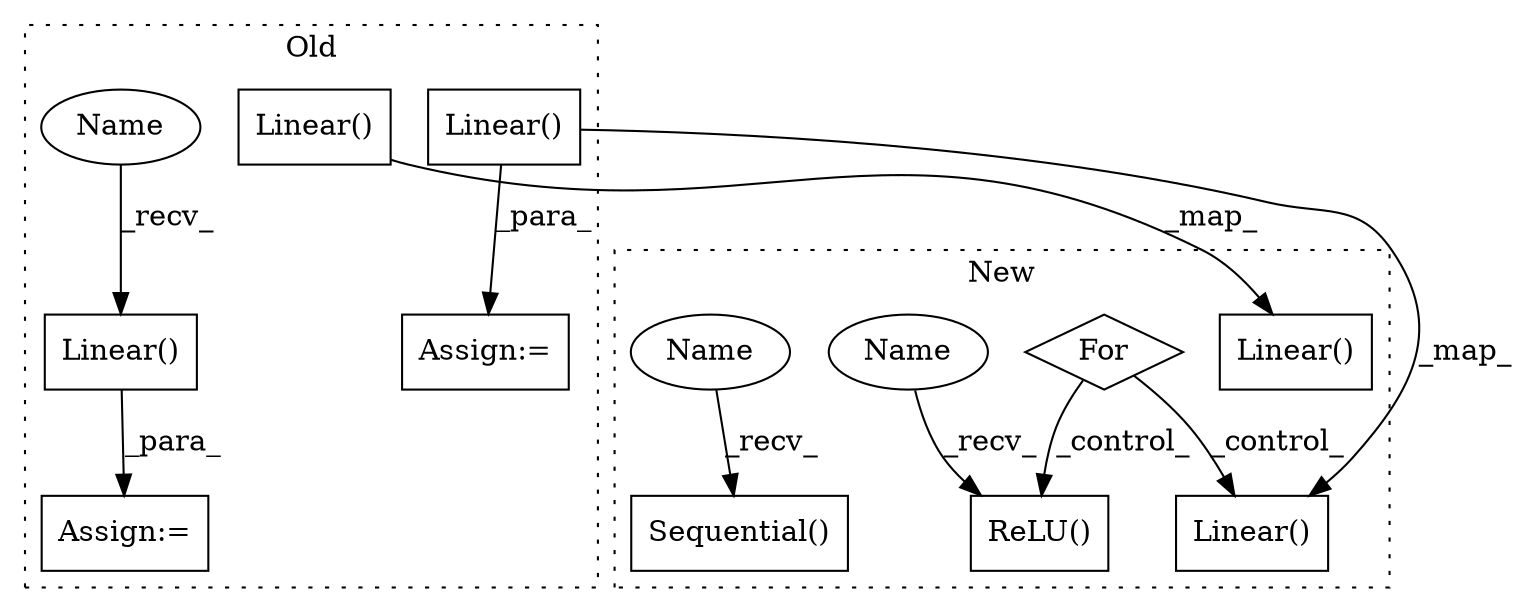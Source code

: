 digraph G {
subgraph cluster0 {
1 [label="Linear()" a="75" s="1403,1455" l="10,1" shape="box"];
4 [label="Assign:=" a="68" s="1400" l="3" shape="box"];
5 [label="Linear()" a="75" s="1549,1589" l="10,1" shape="box"];
9 [label="Linear()" a="75" s="1476,1528" l="10,1" shape="box"];
10 [label="Assign:=" a="68" s="1473" l="3" shape="box"];
13 [label="Name" a="87" s="1403" l="2" shape="ellipse"];
label = "Old";
style="dotted";
}
subgraph cluster1 {
2 [label="ReLU()" a="75" s="1397" l="9" shape="box"];
3 [label="Sequential()" a="75" s="1519,1534" l="14,7" shape="box"];
6 [label="Linear()" a="75" s="1465,1494" l="10,1" shape="box"];
7 [label="For" a="107" s="1274,1309" l="4,14" shape="diamond"];
8 [label="Linear()" a="75" s="1337,1368" l="10,1" shape="box"];
11 [label="Name" a="87" s="1519" l="2" shape="ellipse"];
12 [label="Name" a="87" s="1397" l="2" shape="ellipse"];
label = "New";
style="dotted";
}
1 -> 4 [label="_para_"];
5 -> 6 [label="_map_"];
7 -> 2 [label="_control_"];
7 -> 8 [label="_control_"];
9 -> 8 [label="_map_"];
9 -> 10 [label="_para_"];
11 -> 3 [label="_recv_"];
12 -> 2 [label="_recv_"];
13 -> 1 [label="_recv_"];
}